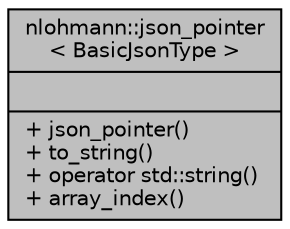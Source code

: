 digraph "nlohmann::json_pointer&lt; BasicJsonType &gt;"
{
 // INTERACTIVE_SVG=YES
  bgcolor="transparent";
  edge [fontname="Helvetica",fontsize="10",labelfontname="Helvetica",labelfontsize="10"];
  node [fontname="Helvetica",fontsize="10",shape=record];
  Node1 [label="{nlohmann::json_pointer\l\< BasicJsonType \>\n||+ json_pointer()\l+ to_string()\l+ operator std::string()\l+ array_index()\l}",height=0.2,width=0.4,color="black", fillcolor="grey75", style="filled" fontcolor="black"];
}
